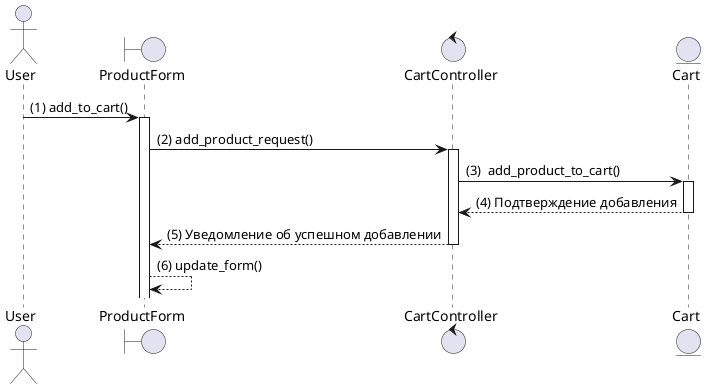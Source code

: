 @startuml
actor User
boundary ProductForm
control CartController
entity Cart

User -> ProductForm : (1) add_to_cart()
activate ProductForm

ProductForm -> CartController : (2) add_product_request()
activate CartController

CartController -> Cart : (3)  add_product_to_cart()
activate Cart

Cart --> CartController : (4) Подтверждение добавления
deactivate Cart

CartController --> ProductForm : (5) Уведомление об успешном добавлении
deactivate CartController

ProductForm --> ProductForm : (6) update_form()

@enduml
 